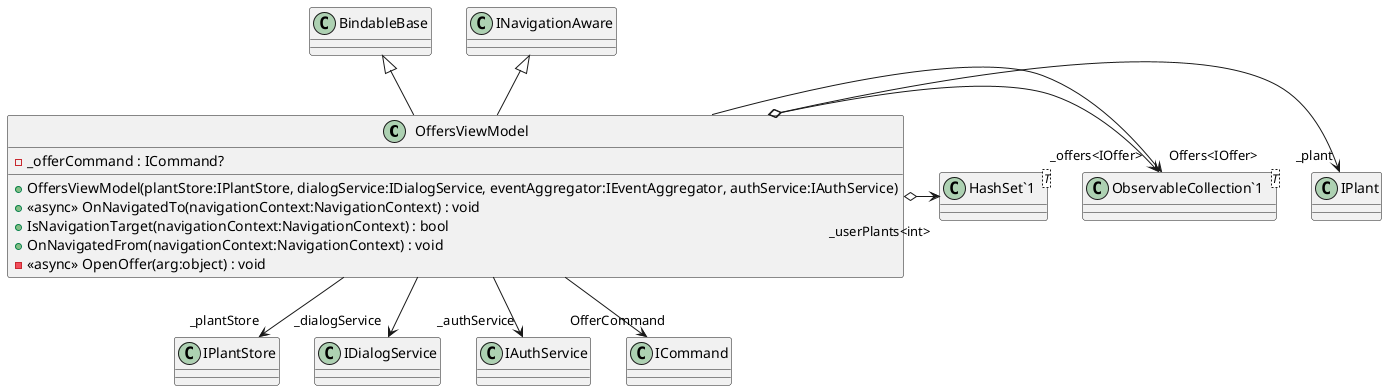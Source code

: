 @startuml
class OffersViewModel {
    - _offerCommand : ICommand?
    + OffersViewModel(plantStore:IPlantStore, dialogService:IDialogService, eventAggregator:IEventAggregator, authService:IAuthService)
    + <<async>> OnNavigatedTo(navigationContext:NavigationContext) : void
    + IsNavigationTarget(navigationContext:NavigationContext) : bool
    + OnNavigatedFrom(navigationContext:NavigationContext) : void
    - <<async>> OpenOffer(arg:object) : void
}
class "ObservableCollection`1"<T> {
}
class "HashSet`1"<T> {
}
BindableBase <|-- OffersViewModel
INavigationAware <|-- OffersViewModel
OffersViewModel --> "_plantStore" IPlantStore
OffersViewModel --> "_dialogService" IDialogService
OffersViewModel --> "_authService" IAuthService
OffersViewModel o-> "_plant" IPlant
OffersViewModel o-> "_offers<IOffer>" "ObservableCollection`1"
OffersViewModel o-> "_userPlants<int>" "HashSet`1"
OffersViewModel --> "Offers<IOffer>" "ObservableCollection`1"
OffersViewModel --> "OfferCommand" ICommand
@enduml
